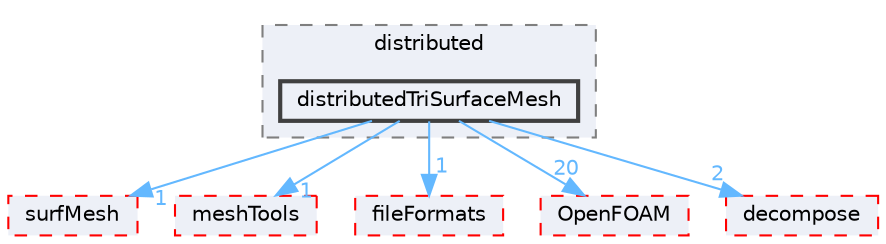 digraph "src/parallel/distributed/distributedTriSurfaceMesh"
{
 // LATEX_PDF_SIZE
  bgcolor="transparent";
  edge [fontname=Helvetica,fontsize=10,labelfontname=Helvetica,labelfontsize=10];
  node [fontname=Helvetica,fontsize=10,shape=box,height=0.2,width=0.4];
  compound=true
  subgraph clusterdir_0cf429ee0792653b88881eae18d71664 {
    graph [ bgcolor="#edf0f7", pencolor="grey50", label="distributed", fontname=Helvetica,fontsize=10 style="filled,dashed", URL="dir_0cf429ee0792653b88881eae18d71664.html",tooltip=""]
  dir_c8178f20c88c1260ab37511c37d89555 [label="distributedTriSurfaceMesh", fillcolor="#edf0f7", color="grey25", style="filled,bold", URL="dir_c8178f20c88c1260ab37511c37d89555.html",tooltip=""];
  }
  dir_0a88fe22feb23ce5f078a04a1df67721 [label="surfMesh", fillcolor="#edf0f7", color="red", style="filled,dashed", URL="dir_0a88fe22feb23ce5f078a04a1df67721.html",tooltip=""];
  dir_ae30ad0bef50cf391b24c614251bb9fd [label="meshTools", fillcolor="#edf0f7", color="red", style="filled,dashed", URL="dir_ae30ad0bef50cf391b24c614251bb9fd.html",tooltip=""];
  dir_b05602f37bb521a7142c0a3e200b5f35 [label="fileFormats", fillcolor="#edf0f7", color="red", style="filled,dashed", URL="dir_b05602f37bb521a7142c0a3e200b5f35.html",tooltip=""];
  dir_c5473ff19b20e6ec4dfe5c310b3778a8 [label="OpenFOAM", fillcolor="#edf0f7", color="red", style="filled,dashed", URL="dir_c5473ff19b20e6ec4dfe5c310b3778a8.html",tooltip=""];
  dir_e048e8eb4dfe5719d368ebac837fe95a [label="decompose", fillcolor="#edf0f7", color="red", style="filled,dashed", URL="dir_e048e8eb4dfe5719d368ebac837fe95a.html",tooltip=""];
  dir_c8178f20c88c1260ab37511c37d89555->dir_0a88fe22feb23ce5f078a04a1df67721 [headlabel="1", labeldistance=1.5 headhref="dir_000982_003891.html" href="dir_000982_003891.html" color="steelblue1" fontcolor="steelblue1"];
  dir_c8178f20c88c1260ab37511c37d89555->dir_ae30ad0bef50cf391b24c614251bb9fd [headlabel="1", labeldistance=1.5 headhref="dir_000982_002382.html" href="dir_000982_002382.html" color="steelblue1" fontcolor="steelblue1"];
  dir_c8178f20c88c1260ab37511c37d89555->dir_b05602f37bb521a7142c0a3e200b5f35 [headlabel="1", labeldistance=1.5 headhref="dir_000982_001353.html" href="dir_000982_001353.html" color="steelblue1" fontcolor="steelblue1"];
  dir_c8178f20c88c1260ab37511c37d89555->dir_c5473ff19b20e6ec4dfe5c310b3778a8 [headlabel="20", labeldistance=1.5 headhref="dir_000982_002695.html" href="dir_000982_002695.html" color="steelblue1" fontcolor="steelblue1"];
  dir_c8178f20c88c1260ab37511c37d89555->dir_e048e8eb4dfe5719d368ebac837fe95a [headlabel="2", labeldistance=1.5 headhref="dir_000982_000827.html" href="dir_000982_000827.html" color="steelblue1" fontcolor="steelblue1"];
}
